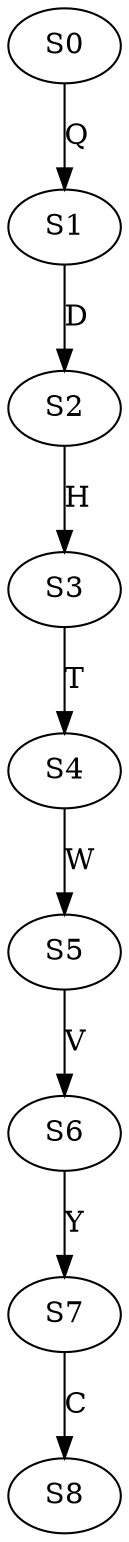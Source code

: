 strict digraph  {
	S0 -> S1 [ label = Q ];
	S1 -> S2 [ label = D ];
	S2 -> S3 [ label = H ];
	S3 -> S4 [ label = T ];
	S4 -> S5 [ label = W ];
	S5 -> S6 [ label = V ];
	S6 -> S7 [ label = Y ];
	S7 -> S8 [ label = C ];
}
